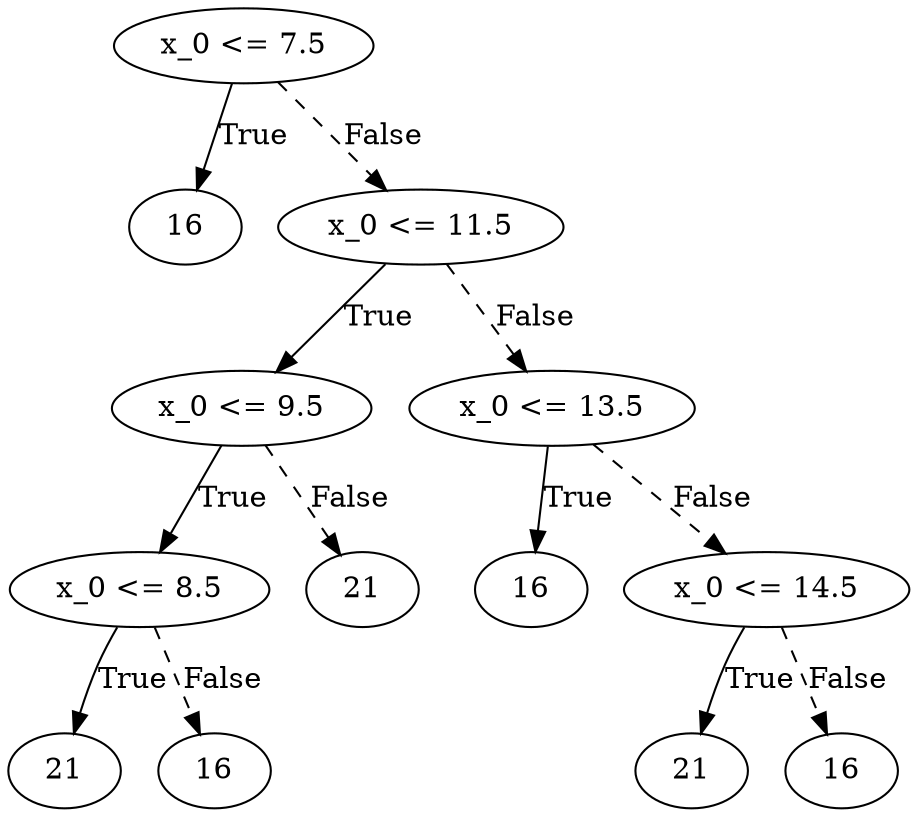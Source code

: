 digraph {
0 [label="x_0 <= 7.5"];
1 [label="16"];
0 -> 1 [label="True"];
2 [label="x_0 <= 11.5"];
3 [label="x_0 <= 9.5"];
4 [label="x_0 <= 8.5"];
5 [label="21"];
4 -> 5 [label="True"];
6 [label="16"];
4 -> 6 [style="dashed", label="False"];
3 -> 4 [label="True"];
7 [label="21"];
3 -> 7 [style="dashed", label="False"];
2 -> 3 [label="True"];
8 [label="x_0 <= 13.5"];
9 [label="16"];
8 -> 9 [label="True"];
10 [label="x_0 <= 14.5"];
11 [label="21"];
10 -> 11 [label="True"];
12 [label="16"];
10 -> 12 [style="dashed", label="False"];
8 -> 10 [style="dashed", label="False"];
2 -> 8 [style="dashed", label="False"];
0 -> 2 [style="dashed", label="False"];

}